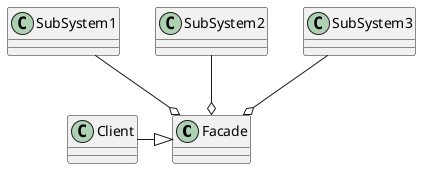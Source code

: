 @startuml
'https://plantuml.com/class-diagram

' 外观类，也是界面类
' 外观类 知道哪些子系统负责处理请求，将调用端的请求代理给适当的子系统对象。
' 外观类就是一个前台代理， 其下管理很多子系统，我们给前台代理发指令
' 指令就会经过代理，发布到具体的子系统
class Facade {
}

' 子系统要聚合到外观类中，方便统一管理
' 模块/子系统，负责处理facade代理对象指派的任务，是功能的实际提供者
' 外观类是项目经理，子系统就是其部门下的员工，项目经理负责调度和指派任务
class SubSystem1 {}
class SubSystem2 {}
class SubSystem3 {}

SubSystem1 --o Facade
SubSystem2 --o Facade
SubSystem3 --o Facade


' 外观接口的调用者
'需求调用方
class Client {}

'需求调用者直接依赖界面类，而不直接依赖子系统[间接依赖子系统]
Client -|> Facade
@enduml
